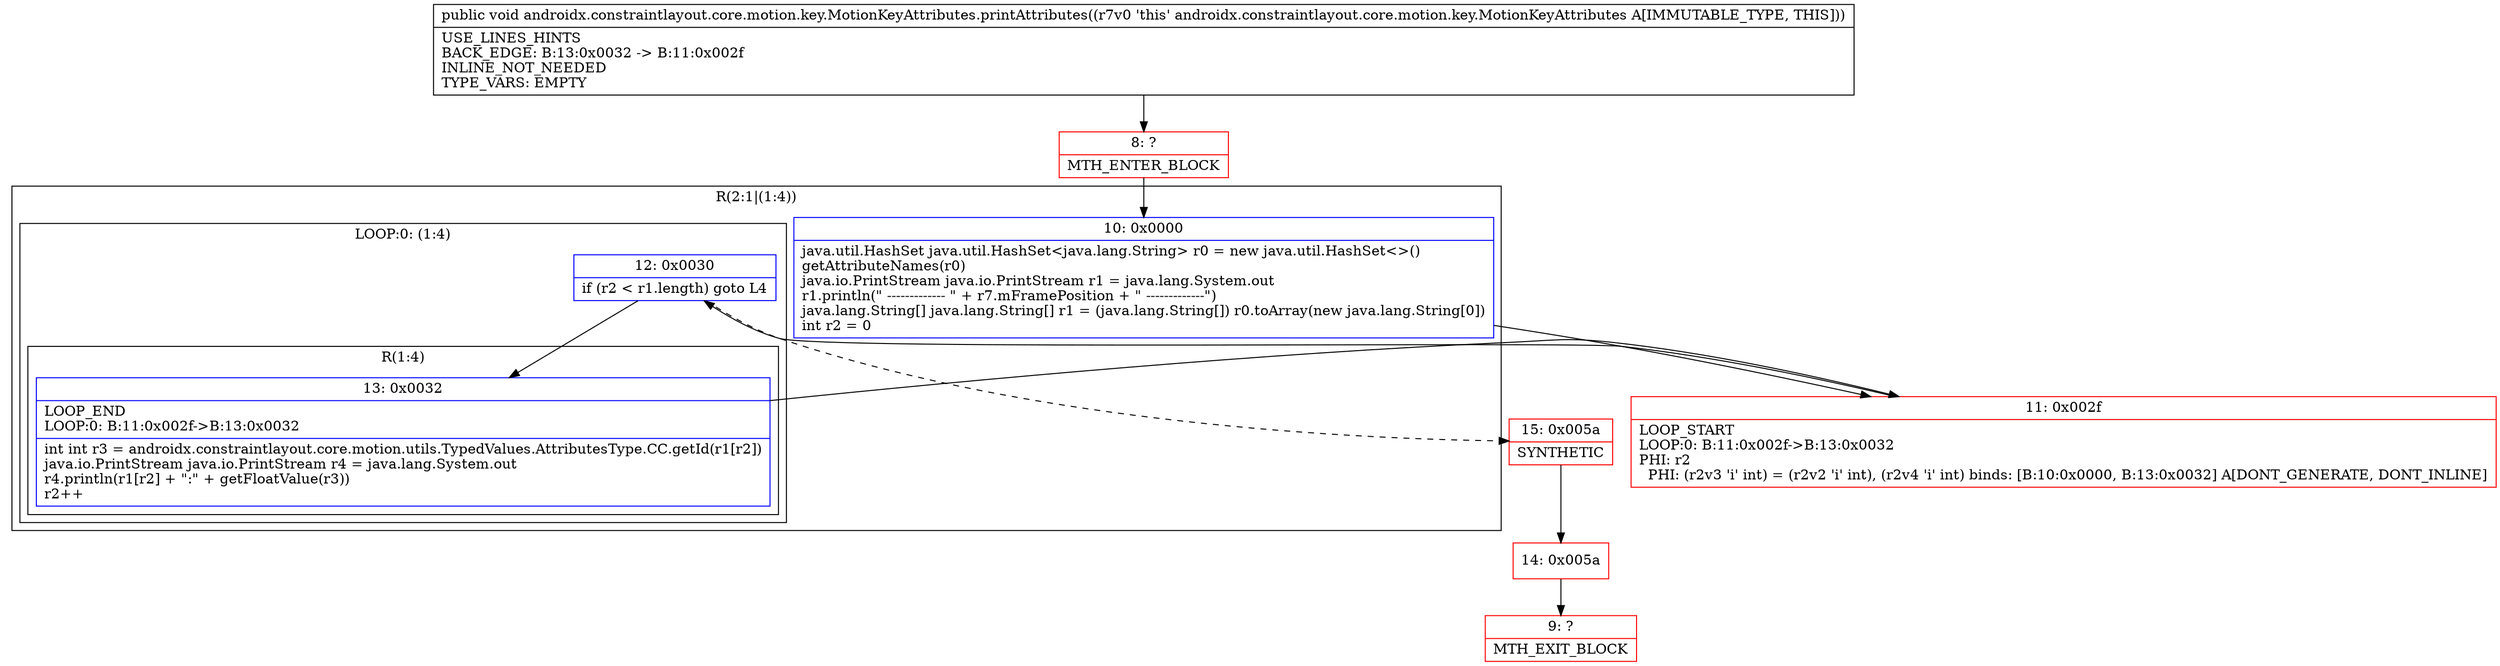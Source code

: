 digraph "CFG forandroidx.constraintlayout.core.motion.key.MotionKeyAttributes.printAttributes()V" {
subgraph cluster_Region_1299405952 {
label = "R(2:1|(1:4))";
node [shape=record,color=blue];
Node_10 [shape=record,label="{10\:\ 0x0000|java.util.HashSet java.util.HashSet\<java.lang.String\> r0 = new java.util.HashSet\<\>()\lgetAttributeNames(r0)\ljava.io.PrintStream java.io.PrintStream r1 = java.lang.System.out\lr1.println(\" \-\-\-\-\-\-\-\-\-\-\-\-\- \" + r7.mFramePosition + \" \-\-\-\-\-\-\-\-\-\-\-\-\-\")\ljava.lang.String[] java.lang.String[] r1 = (java.lang.String[]) r0.toArray(new java.lang.String[0])\lint r2 = 0\l}"];
subgraph cluster_LoopRegion_382469637 {
label = "LOOP:0: (1:4)";
node [shape=record,color=blue];
Node_12 [shape=record,label="{12\:\ 0x0030|if (r2 \< r1.length) goto L4\l}"];
subgraph cluster_Region_1846827090 {
label = "R(1:4)";
node [shape=record,color=blue];
Node_13 [shape=record,label="{13\:\ 0x0032|LOOP_END\lLOOP:0: B:11:0x002f\-\>B:13:0x0032\l|int int r3 = androidx.constraintlayout.core.motion.utils.TypedValues.AttributesType.CC.getId(r1[r2])\ljava.io.PrintStream java.io.PrintStream r4 = java.lang.System.out\lr4.println(r1[r2] + \":\" + getFloatValue(r3))\lr2++\l}"];
}
}
}
Node_8 [shape=record,color=red,label="{8\:\ ?|MTH_ENTER_BLOCK\l}"];
Node_11 [shape=record,color=red,label="{11\:\ 0x002f|LOOP_START\lLOOP:0: B:11:0x002f\-\>B:13:0x0032\lPHI: r2 \l  PHI: (r2v3 'i' int) = (r2v2 'i' int), (r2v4 'i' int) binds: [B:10:0x0000, B:13:0x0032] A[DONT_GENERATE, DONT_INLINE]\l}"];
Node_15 [shape=record,color=red,label="{15\:\ 0x005a|SYNTHETIC\l}"];
Node_14 [shape=record,color=red,label="{14\:\ 0x005a}"];
Node_9 [shape=record,color=red,label="{9\:\ ?|MTH_EXIT_BLOCK\l}"];
MethodNode[shape=record,label="{public void androidx.constraintlayout.core.motion.key.MotionKeyAttributes.printAttributes((r7v0 'this' androidx.constraintlayout.core.motion.key.MotionKeyAttributes A[IMMUTABLE_TYPE, THIS]))  | USE_LINES_HINTS\lBACK_EDGE: B:13:0x0032 \-\> B:11:0x002f\lINLINE_NOT_NEEDED\lTYPE_VARS: EMPTY\l}"];
MethodNode -> Node_8;Node_10 -> Node_11;
Node_12 -> Node_13;
Node_12 -> Node_15[style=dashed];
Node_13 -> Node_11;
Node_8 -> Node_10;
Node_11 -> Node_12;
Node_15 -> Node_14;
Node_14 -> Node_9;
}

